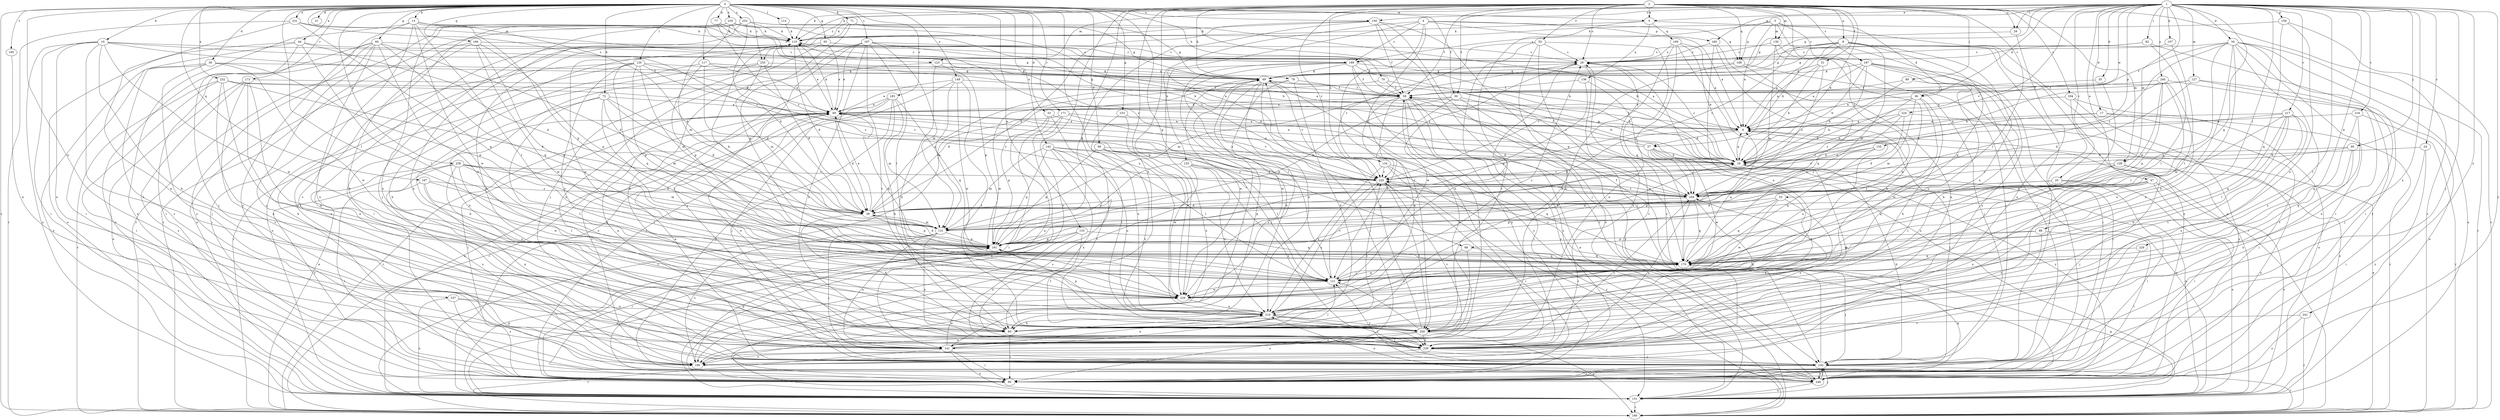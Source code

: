 strict digraph  {
0;
1;
2;
3;
4;
5;
8;
9;
10;
13;
17;
18;
20;
24;
28;
29;
30;
31;
33;
34;
35;
36;
37;
38;
44;
47;
49;
50;
51;
53;
55;
59;
60;
65;
66;
68;
69;
70;
71;
72;
77;
78;
80;
82;
88;
89;
90;
95;
100;
107;
110;
114;
117;
120;
121;
123;
127;
128;
130;
131;
133;
134;
135;
136;
141;
142;
149;
150;
151;
153;
155;
159;
160;
161;
166;
167;
168;
169;
170;
171;
173;
180;
183;
184;
187;
189;
190;
195;
197;
200;
210;
216;
217;
220;
224;
226;
229;
231;
232;
235;
237;
238;
239;
240;
241;
249;
252;
255;
259;
0 -> 5  [label=a];
0 -> 10  [label=b];
0 -> 13  [label=b];
0 -> 30  [label=d];
0 -> 31  [label=d];
0 -> 33  [label=d];
0 -> 44  [label=e];
0 -> 50  [label=f];
0 -> 60  [label=g];
0 -> 65  [label=g];
0 -> 66  [label=g];
0 -> 68  [label=g];
0 -> 70  [label=h];
0 -> 71  [label=h];
0 -> 72  [label=h];
0 -> 77  [label=h];
0 -> 114  [label=l];
0 -> 117  [label=l];
0 -> 120  [label=l];
0 -> 121  [label=l];
0 -> 123  [label=m];
0 -> 133  [label=n];
0 -> 142  [label=o];
0 -> 149  [label=o];
0 -> 150  [label=o];
0 -> 153  [label=p];
0 -> 166  [label=q];
0 -> 167  [label=q];
0 -> 171  [label=r];
0 -> 173  [label=r];
0 -> 180  [label=r];
0 -> 183  [label=s];
0 -> 195  [label=t];
0 -> 197  [label=t];
0 -> 210  [label=u];
0 -> 231  [label=x];
0 -> 232  [label=x];
0 -> 235  [label=x];
0 -> 237  [label=x];
0 -> 238  [label=x];
0 -> 252  [label=z];
0 -> 255  [label=z];
1 -> 5  [label=a];
1 -> 17  [label=b];
1 -> 20  [label=c];
1 -> 24  [label=c];
1 -> 28  [label=c];
1 -> 34  [label=d];
1 -> 35  [label=d];
1 -> 36  [label=d];
1 -> 47  [label=e];
1 -> 68  [label=g];
1 -> 69  [label=g];
1 -> 82  [label=i];
1 -> 88  [label=i];
1 -> 95  [label=j];
1 -> 100  [label=j];
1 -> 107  [label=k];
1 -> 110  [label=k];
1 -> 123  [label=m];
1 -> 127  [label=m];
1 -> 128  [label=m];
1 -> 150  [label=o];
1 -> 155  [label=p];
1 -> 159  [label=p];
1 -> 160  [label=p];
1 -> 200  [label=t];
1 -> 216  [label=v];
1 -> 217  [label=v];
1 -> 220  [label=v];
1 -> 224  [label=w];
1 -> 226  [label=w];
1 -> 239  [label=x];
1 -> 240  [label=y];
1 -> 241  [label=y];
1 -> 249  [label=y];
2 -> 5  [label=a];
2 -> 8  [label=a];
2 -> 18  [label=b];
2 -> 28  [label=c];
2 -> 29  [label=c];
2 -> 50  [label=f];
2 -> 51  [label=f];
2 -> 53  [label=f];
2 -> 55  [label=f];
2 -> 59  [label=f];
2 -> 78  [label=h];
2 -> 80  [label=h];
2 -> 89  [label=i];
2 -> 90  [label=i];
2 -> 110  [label=k];
2 -> 121  [label=l];
2 -> 128  [label=m];
2 -> 130  [label=m];
2 -> 134  [label=n];
2 -> 151  [label=o];
2 -> 168  [label=q];
2 -> 180  [label=r];
2 -> 184  [label=s];
2 -> 187  [label=s];
2 -> 220  [label=v];
2 -> 229  [label=w];
2 -> 255  [label=z];
3 -> 9  [label=a];
3 -> 36  [label=d];
3 -> 90  [label=i];
3 -> 130  [label=m];
3 -> 168  [label=q];
3 -> 187  [label=s];
3 -> 189  [label=s];
4 -> 9  [label=a];
4 -> 134  [label=n];
4 -> 135  [label=n];
4 -> 160  [label=p];
4 -> 168  [label=q];
4 -> 189  [label=s];
4 -> 200  [label=t];
4 -> 239  [label=x];
5 -> 110  [label=k];
5 -> 136  [label=n];
5 -> 141  [label=n];
5 -> 151  [label=o];
5 -> 169  [label=q];
8 -> 9  [label=a];
8 -> 37  [label=d];
8 -> 69  [label=g];
8 -> 90  [label=i];
8 -> 131  [label=m];
8 -> 170  [label=q];
8 -> 189  [label=s];
8 -> 210  [label=u];
8 -> 220  [label=v];
8 -> 249  [label=y];
9 -> 37  [label=d];
9 -> 38  [label=d];
9 -> 59  [label=f];
9 -> 100  [label=j];
10 -> 59  [label=f];
10 -> 69  [label=g];
10 -> 80  [label=h];
10 -> 90  [label=i];
10 -> 141  [label=n];
10 -> 151  [label=o];
10 -> 189  [label=s];
10 -> 229  [label=w];
10 -> 239  [label=x];
13 -> 38  [label=d];
13 -> 110  [label=k];
13 -> 121  [label=l];
13 -> 151  [label=o];
13 -> 161  [label=p];
13 -> 189  [label=s];
13 -> 190  [label=s];
13 -> 229  [label=w];
13 -> 249  [label=y];
17 -> 9  [label=a];
17 -> 90  [label=i];
17 -> 180  [label=r];
17 -> 259  [label=z];
18 -> 9  [label=a];
18 -> 29  [label=c];
18 -> 49  [label=e];
18 -> 69  [label=g];
18 -> 151  [label=o];
18 -> 220  [label=v];
20 -> 90  [label=i];
20 -> 131  [label=m];
20 -> 151  [label=o];
20 -> 259  [label=z];
24 -> 18  [label=b];
24 -> 90  [label=i];
24 -> 249  [label=y];
28 -> 69  [label=g];
28 -> 190  [label=s];
29 -> 69  [label=g];
29 -> 131  [label=m];
29 -> 151  [label=o];
29 -> 229  [label=w];
29 -> 239  [label=x];
30 -> 69  [label=g];
30 -> 100  [label=j];
30 -> 151  [label=o];
30 -> 161  [label=p];
30 -> 190  [label=s];
30 -> 229  [label=w];
33 -> 9  [label=a];
33 -> 141  [label=n];
33 -> 161  [label=p];
33 -> 200  [label=t];
34 -> 29  [label=c];
34 -> 59  [label=f];
34 -> 80  [label=h];
34 -> 90  [label=i];
34 -> 151  [label=o];
34 -> 170  [label=q];
34 -> 180  [label=r];
34 -> 190  [label=s];
34 -> 239  [label=x];
34 -> 249  [label=y];
34 -> 259  [label=z];
35 -> 59  [label=f];
35 -> 229  [label=w];
36 -> 18  [label=b];
36 -> 49  [label=e];
36 -> 80  [label=h];
36 -> 131  [label=m];
36 -> 229  [label=w];
36 -> 259  [label=z];
37 -> 18  [label=b];
37 -> 49  [label=e];
37 -> 59  [label=f];
37 -> 151  [label=o];
37 -> 200  [label=t];
37 -> 229  [label=w];
37 -> 249  [label=y];
37 -> 259  [label=z];
38 -> 49  [label=e];
38 -> 69  [label=g];
38 -> 80  [label=h];
38 -> 131  [label=m];
38 -> 161  [label=p];
44 -> 29  [label=c];
44 -> 38  [label=d];
44 -> 90  [label=i];
44 -> 100  [label=j];
44 -> 121  [label=l];
44 -> 151  [label=o];
47 -> 90  [label=i];
47 -> 121  [label=l];
47 -> 151  [label=o];
47 -> 190  [label=s];
47 -> 239  [label=x];
47 -> 259  [label=z];
49 -> 9  [label=a];
49 -> 38  [label=d];
49 -> 90  [label=i];
49 -> 110  [label=k];
49 -> 151  [label=o];
49 -> 170  [label=q];
49 -> 180  [label=r];
49 -> 190  [label=s];
50 -> 18  [label=b];
50 -> 49  [label=e];
50 -> 121  [label=l];
50 -> 161  [label=p];
50 -> 249  [label=y];
51 -> 9  [label=a];
51 -> 18  [label=b];
51 -> 69  [label=g];
51 -> 259  [label=z];
53 -> 38  [label=d];
53 -> 161  [label=p];
53 -> 170  [label=q];
53 -> 229  [label=w];
53 -> 239  [label=x];
55 -> 29  [label=c];
55 -> 100  [label=j];
55 -> 151  [label=o];
55 -> 170  [label=q];
55 -> 200  [label=t];
55 -> 220  [label=v];
59 -> 49  [label=e];
59 -> 90  [label=i];
59 -> 110  [label=k];
59 -> 141  [label=n];
59 -> 151  [label=o];
59 -> 190  [label=s];
59 -> 210  [label=u];
59 -> 239  [label=x];
60 -> 29  [label=c];
60 -> 38  [label=d];
60 -> 90  [label=i];
60 -> 151  [label=o];
60 -> 170  [label=q];
60 -> 190  [label=s];
60 -> 229  [label=w];
60 -> 239  [label=x];
60 -> 249  [label=y];
65 -> 29  [label=c];
65 -> 49  [label=e];
65 -> 90  [label=i];
65 -> 239  [label=x];
66 -> 18  [label=b];
66 -> 121  [label=l];
66 -> 161  [label=p];
66 -> 200  [label=t];
66 -> 229  [label=w];
68 -> 170  [label=q];
68 -> 200  [label=t];
68 -> 210  [label=u];
69 -> 59  [label=f];
69 -> 80  [label=h];
69 -> 90  [label=i];
69 -> 190  [label=s];
69 -> 210  [label=u];
69 -> 220  [label=v];
69 -> 229  [label=w];
69 -> 249  [label=y];
70 -> 18  [label=b];
70 -> 59  [label=f];
70 -> 229  [label=w];
71 -> 18  [label=b];
71 -> 69  [label=g];
71 -> 100  [label=j];
71 -> 110  [label=k];
71 -> 161  [label=p];
72 -> 38  [label=d];
72 -> 49  [label=e];
72 -> 80  [label=h];
72 -> 121  [label=l];
72 -> 131  [label=m];
72 -> 200  [label=t];
72 -> 259  [label=z];
77 -> 18  [label=b];
77 -> 110  [label=k];
77 -> 220  [label=v];
78 -> 38  [label=d];
78 -> 59  [label=f];
78 -> 80  [label=h];
78 -> 229  [label=w];
80 -> 90  [label=i];
80 -> 220  [label=v];
82 -> 29  [label=c];
82 -> 69  [label=g];
82 -> 90  [label=i];
82 -> 121  [label=l];
88 -> 90  [label=i];
88 -> 161  [label=p];
88 -> 170  [label=q];
88 -> 239  [label=x];
89 -> 18  [label=b];
89 -> 59  [label=f];
89 -> 100  [label=j];
90 -> 110  [label=k];
90 -> 170  [label=q];
95 -> 18  [label=b];
95 -> 170  [label=q];
95 -> 239  [label=x];
95 -> 259  [label=z];
100 -> 18  [label=b];
100 -> 29  [label=c];
100 -> 49  [label=e];
100 -> 90  [label=i];
100 -> 110  [label=k];
100 -> 180  [label=r];
100 -> 249  [label=y];
107 -> 29  [label=c];
107 -> 121  [label=l];
110 -> 29  [label=c];
110 -> 38  [label=d];
110 -> 49  [label=e];
110 -> 80  [label=h];
110 -> 229  [label=w];
114 -> 110  [label=k];
117 -> 9  [label=a];
117 -> 38  [label=d];
117 -> 49  [label=e];
117 -> 69  [label=g];
117 -> 80  [label=h];
117 -> 161  [label=p];
120 -> 49  [label=e];
120 -> 69  [label=g];
120 -> 90  [label=i];
120 -> 131  [label=m];
120 -> 151  [label=o];
120 -> 161  [label=p];
120 -> 170  [label=q];
120 -> 210  [label=u];
120 -> 259  [label=z];
121 -> 29  [label=c];
121 -> 170  [label=q];
121 -> 220  [label=v];
121 -> 229  [label=w];
123 -> 69  [label=g];
123 -> 80  [label=h];
123 -> 151  [label=o];
123 -> 161  [label=p];
127 -> 9  [label=a];
127 -> 38  [label=d];
127 -> 59  [label=f];
127 -> 100  [label=j];
127 -> 239  [label=x];
128 -> 100  [label=j];
128 -> 161  [label=p];
128 -> 170  [label=q];
128 -> 220  [label=v];
128 -> 249  [label=y];
130 -> 29  [label=c];
130 -> 100  [label=j];
130 -> 131  [label=m];
130 -> 229  [label=w];
131 -> 100  [label=j];
131 -> 141  [label=n];
131 -> 161  [label=p];
131 -> 190  [label=s];
131 -> 239  [label=x];
133 -> 90  [label=i];
133 -> 161  [label=p];
133 -> 170  [label=q];
133 -> 200  [label=t];
133 -> 239  [label=x];
134 -> 151  [label=o];
134 -> 170  [label=q];
134 -> 180  [label=r];
134 -> 210  [label=u];
134 -> 220  [label=v];
135 -> 121  [label=l];
135 -> 161  [label=p];
135 -> 190  [label=s];
135 -> 210  [label=u];
135 -> 220  [label=v];
135 -> 239  [label=x];
136 -> 59  [label=f];
136 -> 161  [label=p];
136 -> 259  [label=z];
141 -> 49  [label=e];
141 -> 59  [label=f];
141 -> 69  [label=g];
141 -> 90  [label=i];
141 -> 121  [label=l];
141 -> 151  [label=o];
141 -> 180  [label=r];
141 -> 210  [label=u];
141 -> 220  [label=v];
141 -> 229  [label=w];
141 -> 259  [label=z];
142 -> 18  [label=b];
142 -> 121  [label=l];
142 -> 131  [label=m];
142 -> 161  [label=p];
142 -> 200  [label=t];
142 -> 210  [label=u];
142 -> 239  [label=x];
142 -> 259  [label=z];
149 -> 49  [label=e];
149 -> 59  [label=f];
149 -> 90  [label=i];
149 -> 131  [label=m];
149 -> 200  [label=t];
149 -> 229  [label=w];
150 -> 38  [label=d];
150 -> 59  [label=f];
150 -> 100  [label=j];
150 -> 110  [label=k];
150 -> 161  [label=p];
150 -> 170  [label=q];
150 -> 180  [label=r];
151 -> 100  [label=j];
151 -> 161  [label=p];
151 -> 170  [label=q];
151 -> 180  [label=r];
153 -> 9  [label=a];
153 -> 210  [label=u];
153 -> 229  [label=w];
155 -> 18  [label=b];
155 -> 170  [label=q];
155 -> 220  [label=v];
155 -> 259  [label=z];
159 -> 110  [label=k];
159 -> 170  [label=q];
159 -> 180  [label=r];
159 -> 210  [label=u];
160 -> 29  [label=c];
160 -> 80  [label=h];
160 -> 141  [label=n];
160 -> 210  [label=u];
161 -> 18  [label=b];
161 -> 38  [label=d];
161 -> 90  [label=i];
161 -> 110  [label=k];
161 -> 170  [label=q];
166 -> 29  [label=c];
166 -> 80  [label=h];
166 -> 151  [label=o];
166 -> 161  [label=p];
166 -> 170  [label=q];
166 -> 229  [label=w];
167 -> 90  [label=i];
167 -> 121  [label=l];
167 -> 141  [label=n];
167 -> 170  [label=q];
167 -> 259  [label=z];
168 -> 69  [label=g];
168 -> 100  [label=j];
168 -> 170  [label=q];
168 -> 220  [label=v];
169 -> 9  [label=a];
169 -> 18  [label=b];
169 -> 29  [label=c];
169 -> 80  [label=h];
169 -> 141  [label=n];
169 -> 180  [label=r];
170 -> 9  [label=a];
170 -> 59  [label=f];
170 -> 100  [label=j];
170 -> 121  [label=l];
170 -> 220  [label=v];
171 -> 9  [label=a];
171 -> 90  [label=i];
171 -> 151  [label=o];
171 -> 180  [label=r];
171 -> 220  [label=v];
173 -> 59  [label=f];
173 -> 141  [label=n];
173 -> 151  [label=o];
173 -> 190  [label=s];
173 -> 239  [label=x];
173 -> 249  [label=y];
180 -> 9  [label=a];
180 -> 49  [label=e];
183 -> 49  [label=e];
183 -> 80  [label=h];
183 -> 100  [label=j];
183 -> 131  [label=m];
183 -> 170  [label=q];
183 -> 180  [label=r];
183 -> 249  [label=y];
184 -> 49  [label=e];
184 -> 90  [label=i];
184 -> 151  [label=o];
184 -> 249  [label=y];
187 -> 9  [label=a];
187 -> 18  [label=b];
187 -> 38  [label=d];
187 -> 69  [label=g];
187 -> 80  [label=h];
187 -> 90  [label=i];
187 -> 210  [label=u];
187 -> 239  [label=x];
189 -> 9  [label=a];
189 -> 59  [label=f];
189 -> 69  [label=g];
189 -> 90  [label=i];
189 -> 121  [label=l];
189 -> 151  [label=o];
189 -> 180  [label=r];
189 -> 259  [label=z];
190 -> 29  [label=c];
190 -> 161  [label=p];
190 -> 210  [label=u];
195 -> 141  [label=n];
197 -> 29  [label=c];
197 -> 49  [label=e];
197 -> 80  [label=h];
197 -> 100  [label=j];
197 -> 121  [label=l];
197 -> 131  [label=m];
197 -> 200  [label=t];
197 -> 239  [label=x];
197 -> 259  [label=z];
200 -> 18  [label=b];
200 -> 69  [label=g];
200 -> 121  [label=l];
200 -> 141  [label=n];
200 -> 180  [label=r];
200 -> 190  [label=s];
200 -> 239  [label=x];
210 -> 80  [label=h];
210 -> 100  [label=j];
210 -> 161  [label=p];
210 -> 200  [label=t];
216 -> 9  [label=a];
216 -> 170  [label=q];
216 -> 180  [label=r];
216 -> 200  [label=t];
217 -> 9  [label=a];
217 -> 18  [label=b];
217 -> 80  [label=h];
217 -> 121  [label=l];
217 -> 131  [label=m];
217 -> 170  [label=q];
217 -> 200  [label=t];
217 -> 239  [label=x];
220 -> 49  [label=e];
220 -> 90  [label=i];
220 -> 200  [label=t];
220 -> 210  [label=u];
220 -> 259  [label=z];
224 -> 9  [label=a];
224 -> 18  [label=b];
224 -> 38  [label=d];
224 -> 151  [label=o];
224 -> 259  [label=z];
226 -> 100  [label=j];
226 -> 170  [label=q];
229 -> 9  [label=a];
229 -> 29  [label=c];
229 -> 210  [label=u];
231 -> 110  [label=k];
231 -> 141  [label=n];
231 -> 170  [label=q];
231 -> 180  [label=r];
231 -> 220  [label=v];
232 -> 38  [label=d];
232 -> 59  [label=f];
232 -> 90  [label=i];
232 -> 141  [label=n];
232 -> 180  [label=r];
232 -> 200  [label=t];
232 -> 220  [label=v];
235 -> 18  [label=b];
235 -> 110  [label=k];
235 -> 131  [label=m];
235 -> 180  [label=r];
235 -> 220  [label=v];
235 -> 239  [label=x];
235 -> 249  [label=y];
235 -> 259  [label=z];
237 -> 151  [label=o];
237 -> 190  [label=s];
237 -> 210  [label=u];
237 -> 239  [label=x];
238 -> 38  [label=d];
238 -> 121  [label=l];
238 -> 131  [label=m];
238 -> 190  [label=s];
238 -> 210  [label=u];
238 -> 220  [label=v];
238 -> 229  [label=w];
238 -> 249  [label=y];
239 -> 49  [label=e];
239 -> 100  [label=j];
239 -> 190  [label=s];
239 -> 259  [label=z];
240 -> 18  [label=b];
240 -> 59  [label=f];
240 -> 121  [label=l];
240 -> 131  [label=m];
240 -> 151  [label=o];
240 -> 161  [label=p];
240 -> 210  [label=u];
241 -> 180  [label=r];
241 -> 200  [label=t];
241 -> 249  [label=y];
249 -> 100  [label=j];
249 -> 121  [label=l];
249 -> 151  [label=o];
249 -> 210  [label=u];
252 -> 18  [label=b];
252 -> 38  [label=d];
252 -> 69  [label=g];
252 -> 100  [label=j];
252 -> 110  [label=k];
252 -> 180  [label=r];
252 -> 239  [label=x];
255 -> 38  [label=d];
255 -> 69  [label=g];
255 -> 131  [label=m];
255 -> 141  [label=n];
255 -> 180  [label=r];
259 -> 38  [label=d];
259 -> 80  [label=h];
259 -> 110  [label=k];
259 -> 141  [label=n];
259 -> 170  [label=q];
259 -> 220  [label=v];
}
